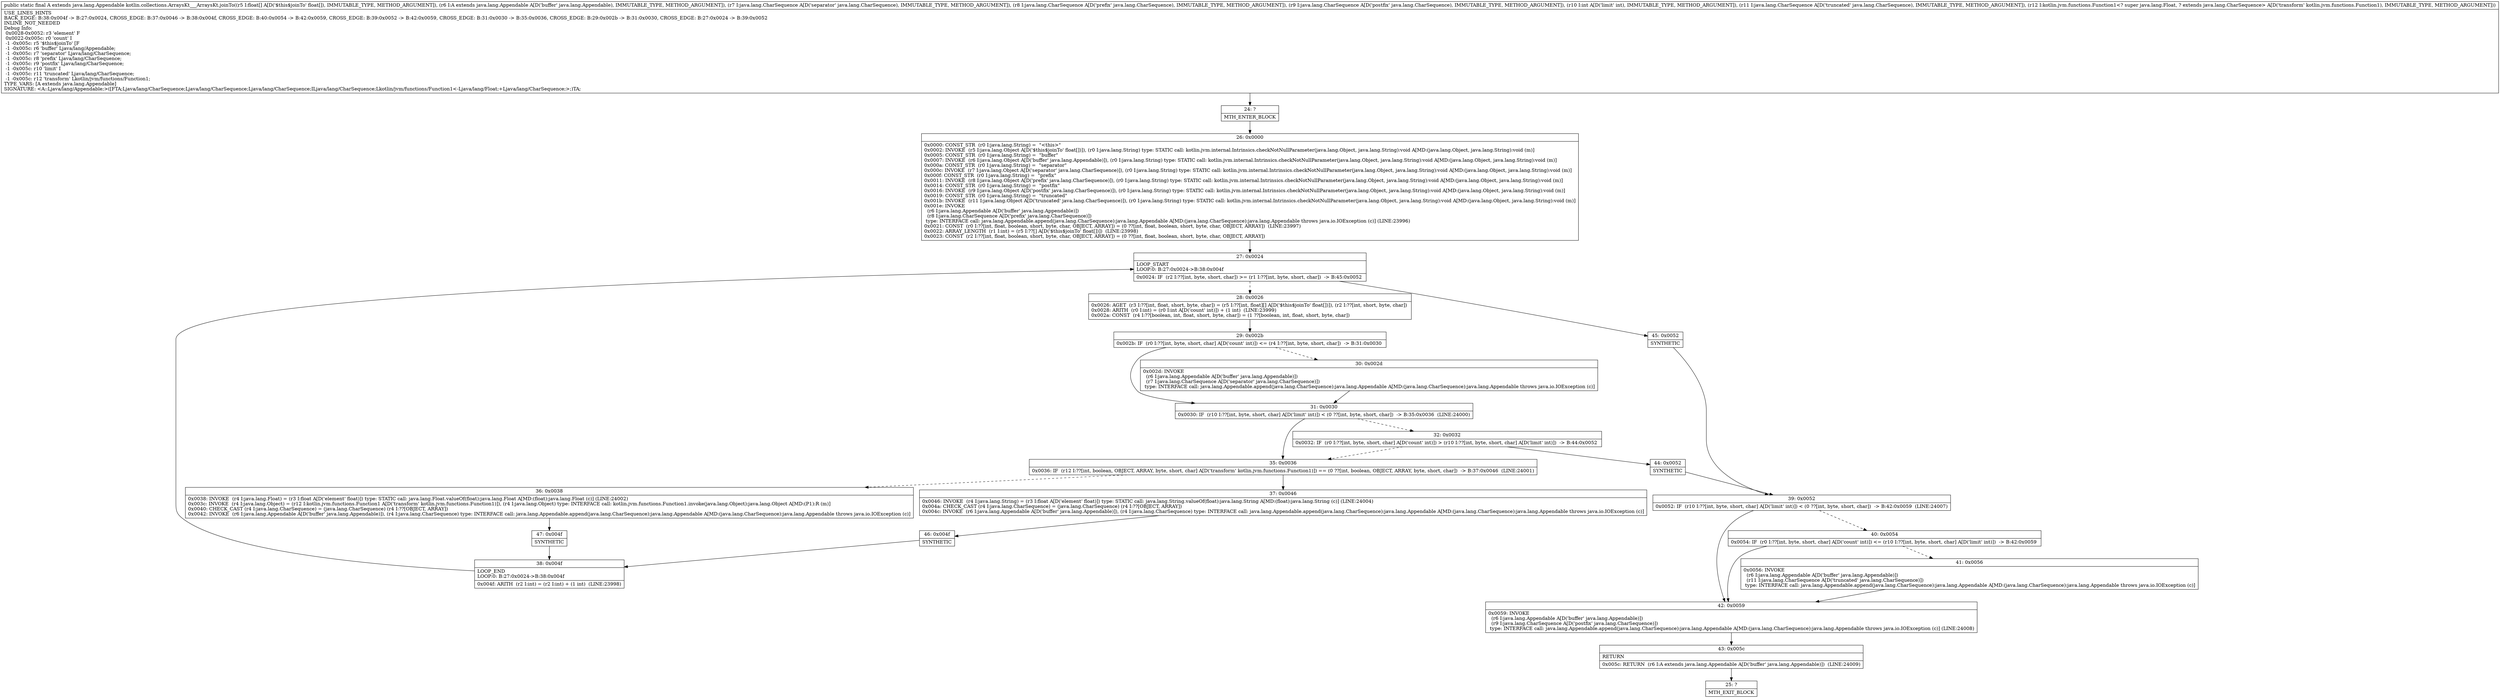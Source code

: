 digraph "CFG forkotlin.collections.ArraysKt___ArraysKt.joinTo([FLjava\/lang\/Appendable;Ljava\/lang\/CharSequence;Ljava\/lang\/CharSequence;Ljava\/lang\/CharSequence;ILjava\/lang\/CharSequence;Lkotlin\/jvm\/functions\/Function1;)Ljava\/lang\/Appendable;" {
Node_24 [shape=record,label="{24\:\ ?|MTH_ENTER_BLOCK\l}"];
Node_26 [shape=record,label="{26\:\ 0x0000|0x0000: CONST_STR  (r0 I:java.lang.String) =  \"\<this\>\" \l0x0002: INVOKE  (r5 I:java.lang.Object A[D('$this$joinTo' float[])]), (r0 I:java.lang.String) type: STATIC call: kotlin.jvm.internal.Intrinsics.checkNotNullParameter(java.lang.Object, java.lang.String):void A[MD:(java.lang.Object, java.lang.String):void (m)]\l0x0005: CONST_STR  (r0 I:java.lang.String) =  \"buffer\" \l0x0007: INVOKE  (r6 I:java.lang.Object A[D('buffer' java.lang.Appendable)]), (r0 I:java.lang.String) type: STATIC call: kotlin.jvm.internal.Intrinsics.checkNotNullParameter(java.lang.Object, java.lang.String):void A[MD:(java.lang.Object, java.lang.String):void (m)]\l0x000a: CONST_STR  (r0 I:java.lang.String) =  \"separator\" \l0x000c: INVOKE  (r7 I:java.lang.Object A[D('separator' java.lang.CharSequence)]), (r0 I:java.lang.String) type: STATIC call: kotlin.jvm.internal.Intrinsics.checkNotNullParameter(java.lang.Object, java.lang.String):void A[MD:(java.lang.Object, java.lang.String):void (m)]\l0x000f: CONST_STR  (r0 I:java.lang.String) =  \"prefix\" \l0x0011: INVOKE  (r8 I:java.lang.Object A[D('prefix' java.lang.CharSequence)]), (r0 I:java.lang.String) type: STATIC call: kotlin.jvm.internal.Intrinsics.checkNotNullParameter(java.lang.Object, java.lang.String):void A[MD:(java.lang.Object, java.lang.String):void (m)]\l0x0014: CONST_STR  (r0 I:java.lang.String) =  \"postfix\" \l0x0016: INVOKE  (r9 I:java.lang.Object A[D('postfix' java.lang.CharSequence)]), (r0 I:java.lang.String) type: STATIC call: kotlin.jvm.internal.Intrinsics.checkNotNullParameter(java.lang.Object, java.lang.String):void A[MD:(java.lang.Object, java.lang.String):void (m)]\l0x0019: CONST_STR  (r0 I:java.lang.String) =  \"truncated\" \l0x001b: INVOKE  (r11 I:java.lang.Object A[D('truncated' java.lang.CharSequence)]), (r0 I:java.lang.String) type: STATIC call: kotlin.jvm.internal.Intrinsics.checkNotNullParameter(java.lang.Object, java.lang.String):void A[MD:(java.lang.Object, java.lang.String):void (m)]\l0x001e: INVOKE  \l  (r6 I:java.lang.Appendable A[D('buffer' java.lang.Appendable)])\l  (r8 I:java.lang.CharSequence A[D('prefix' java.lang.CharSequence)])\l type: INTERFACE call: java.lang.Appendable.append(java.lang.CharSequence):java.lang.Appendable A[MD:(java.lang.CharSequence):java.lang.Appendable throws java.io.IOException (c)] (LINE:23996)\l0x0021: CONST  (r0 I:??[int, float, boolean, short, byte, char, OBJECT, ARRAY]) = (0 ??[int, float, boolean, short, byte, char, OBJECT, ARRAY])  (LINE:23997)\l0x0022: ARRAY_LENGTH  (r1 I:int) = (r5 I:??[] A[D('$this$joinTo' float[])])  (LINE:23998)\l0x0023: CONST  (r2 I:??[int, float, boolean, short, byte, char, OBJECT, ARRAY]) = (0 ??[int, float, boolean, short, byte, char, OBJECT, ARRAY]) \l}"];
Node_27 [shape=record,label="{27\:\ 0x0024|LOOP_START\lLOOP:0: B:27:0x0024\-\>B:38:0x004f\l|0x0024: IF  (r2 I:??[int, byte, short, char]) \>= (r1 I:??[int, byte, short, char])  \-\> B:45:0x0052 \l}"];
Node_28 [shape=record,label="{28\:\ 0x0026|0x0026: AGET  (r3 I:??[int, float, short, byte, char]) = (r5 I:??[int, float][] A[D('$this$joinTo' float[])]), (r2 I:??[int, short, byte, char]) \l0x0028: ARITH  (r0 I:int) = (r0 I:int A[D('count' int)]) + (1 int)  (LINE:23999)\l0x002a: CONST  (r4 I:??[boolean, int, float, short, byte, char]) = (1 ??[boolean, int, float, short, byte, char]) \l}"];
Node_29 [shape=record,label="{29\:\ 0x002b|0x002b: IF  (r0 I:??[int, byte, short, char] A[D('count' int)]) \<= (r4 I:??[int, byte, short, char])  \-\> B:31:0x0030 \l}"];
Node_30 [shape=record,label="{30\:\ 0x002d|0x002d: INVOKE  \l  (r6 I:java.lang.Appendable A[D('buffer' java.lang.Appendable)])\l  (r7 I:java.lang.CharSequence A[D('separator' java.lang.CharSequence)])\l type: INTERFACE call: java.lang.Appendable.append(java.lang.CharSequence):java.lang.Appendable A[MD:(java.lang.CharSequence):java.lang.Appendable throws java.io.IOException (c)]\l}"];
Node_31 [shape=record,label="{31\:\ 0x0030|0x0030: IF  (r10 I:??[int, byte, short, char] A[D('limit' int)]) \< (0 ??[int, byte, short, char])  \-\> B:35:0x0036  (LINE:24000)\l}"];
Node_32 [shape=record,label="{32\:\ 0x0032|0x0032: IF  (r0 I:??[int, byte, short, char] A[D('count' int)]) \> (r10 I:??[int, byte, short, char] A[D('limit' int)])  \-\> B:44:0x0052 \l}"];
Node_44 [shape=record,label="{44\:\ 0x0052|SYNTHETIC\l}"];
Node_39 [shape=record,label="{39\:\ 0x0052|0x0052: IF  (r10 I:??[int, byte, short, char] A[D('limit' int)]) \< (0 ??[int, byte, short, char])  \-\> B:42:0x0059  (LINE:24007)\l}"];
Node_40 [shape=record,label="{40\:\ 0x0054|0x0054: IF  (r0 I:??[int, byte, short, char] A[D('count' int)]) \<= (r10 I:??[int, byte, short, char] A[D('limit' int)])  \-\> B:42:0x0059 \l}"];
Node_41 [shape=record,label="{41\:\ 0x0056|0x0056: INVOKE  \l  (r6 I:java.lang.Appendable A[D('buffer' java.lang.Appendable)])\l  (r11 I:java.lang.CharSequence A[D('truncated' java.lang.CharSequence)])\l type: INTERFACE call: java.lang.Appendable.append(java.lang.CharSequence):java.lang.Appendable A[MD:(java.lang.CharSequence):java.lang.Appendable throws java.io.IOException (c)]\l}"];
Node_42 [shape=record,label="{42\:\ 0x0059|0x0059: INVOKE  \l  (r6 I:java.lang.Appendable A[D('buffer' java.lang.Appendable)])\l  (r9 I:java.lang.CharSequence A[D('postfix' java.lang.CharSequence)])\l type: INTERFACE call: java.lang.Appendable.append(java.lang.CharSequence):java.lang.Appendable A[MD:(java.lang.CharSequence):java.lang.Appendable throws java.io.IOException (c)] (LINE:24008)\l}"];
Node_43 [shape=record,label="{43\:\ 0x005c|RETURN\l|0x005c: RETURN  (r6 I:A extends java.lang.Appendable A[D('buffer' java.lang.Appendable)])  (LINE:24009)\l}"];
Node_25 [shape=record,label="{25\:\ ?|MTH_EXIT_BLOCK\l}"];
Node_35 [shape=record,label="{35\:\ 0x0036|0x0036: IF  (r12 I:??[int, boolean, OBJECT, ARRAY, byte, short, char] A[D('transform' kotlin.jvm.functions.Function1)]) == (0 ??[int, boolean, OBJECT, ARRAY, byte, short, char])  \-\> B:37:0x0046  (LINE:24001)\l}"];
Node_36 [shape=record,label="{36\:\ 0x0038|0x0038: INVOKE  (r4 I:java.lang.Float) = (r3 I:float A[D('element' float)]) type: STATIC call: java.lang.Float.valueOf(float):java.lang.Float A[MD:(float):java.lang.Float (c)] (LINE:24002)\l0x003c: INVOKE  (r4 I:java.lang.Object) = (r12 I:kotlin.jvm.functions.Function1 A[D('transform' kotlin.jvm.functions.Function1)]), (r4 I:java.lang.Object) type: INTERFACE call: kotlin.jvm.functions.Function1.invoke(java.lang.Object):java.lang.Object A[MD:(P1):R (m)]\l0x0040: CHECK_CAST (r4 I:java.lang.CharSequence) = (java.lang.CharSequence) (r4 I:??[OBJECT, ARRAY]) \l0x0042: INVOKE  (r6 I:java.lang.Appendable A[D('buffer' java.lang.Appendable)]), (r4 I:java.lang.CharSequence) type: INTERFACE call: java.lang.Appendable.append(java.lang.CharSequence):java.lang.Appendable A[MD:(java.lang.CharSequence):java.lang.Appendable throws java.io.IOException (c)]\l}"];
Node_47 [shape=record,label="{47\:\ 0x004f|SYNTHETIC\l}"];
Node_38 [shape=record,label="{38\:\ 0x004f|LOOP_END\lLOOP:0: B:27:0x0024\-\>B:38:0x004f\l|0x004f: ARITH  (r2 I:int) = (r2 I:int) + (1 int)  (LINE:23998)\l}"];
Node_37 [shape=record,label="{37\:\ 0x0046|0x0046: INVOKE  (r4 I:java.lang.String) = (r3 I:float A[D('element' float)]) type: STATIC call: java.lang.String.valueOf(float):java.lang.String A[MD:(float):java.lang.String (c)] (LINE:24004)\l0x004a: CHECK_CAST (r4 I:java.lang.CharSequence) = (java.lang.CharSequence) (r4 I:??[OBJECT, ARRAY]) \l0x004c: INVOKE  (r6 I:java.lang.Appendable A[D('buffer' java.lang.Appendable)]), (r4 I:java.lang.CharSequence) type: INTERFACE call: java.lang.Appendable.append(java.lang.CharSequence):java.lang.Appendable A[MD:(java.lang.CharSequence):java.lang.Appendable throws java.io.IOException (c)]\l}"];
Node_46 [shape=record,label="{46\:\ 0x004f|SYNTHETIC\l}"];
Node_45 [shape=record,label="{45\:\ 0x0052|SYNTHETIC\l}"];
MethodNode[shape=record,label="{public static final A extends java.lang.Appendable kotlin.collections.ArraysKt___ArraysKt.joinTo((r5 I:float[] A[D('$this$joinTo' float[]), IMMUTABLE_TYPE, METHOD_ARGUMENT]), (r6 I:A extends java.lang.Appendable A[D('buffer' java.lang.Appendable), IMMUTABLE_TYPE, METHOD_ARGUMENT]), (r7 I:java.lang.CharSequence A[D('separator' java.lang.CharSequence), IMMUTABLE_TYPE, METHOD_ARGUMENT]), (r8 I:java.lang.CharSequence A[D('prefix' java.lang.CharSequence), IMMUTABLE_TYPE, METHOD_ARGUMENT]), (r9 I:java.lang.CharSequence A[D('postfix' java.lang.CharSequence), IMMUTABLE_TYPE, METHOD_ARGUMENT]), (r10 I:int A[D('limit' int), IMMUTABLE_TYPE, METHOD_ARGUMENT]), (r11 I:java.lang.CharSequence A[D('truncated' java.lang.CharSequence), IMMUTABLE_TYPE, METHOD_ARGUMENT]), (r12 I:kotlin.jvm.functions.Function1\<? super java.lang.Float, ? extends java.lang.CharSequence\> A[D('transform' kotlin.jvm.functions.Function1), IMMUTABLE_TYPE, METHOD_ARGUMENT]))  | USE_LINES_HINTS\lBACK_EDGE: B:38:0x004f \-\> B:27:0x0024, CROSS_EDGE: B:37:0x0046 \-\> B:38:0x004f, CROSS_EDGE: B:40:0x0054 \-\> B:42:0x0059, CROSS_EDGE: B:39:0x0052 \-\> B:42:0x0059, CROSS_EDGE: B:31:0x0030 \-\> B:35:0x0036, CROSS_EDGE: B:29:0x002b \-\> B:31:0x0030, CROSS_EDGE: B:27:0x0024 \-\> B:39:0x0052\lINLINE_NOT_NEEDED\lDebug Info:\l  0x0028\-0x0052: r3 'element' F\l  0x0022\-0x005c: r0 'count' I\l  \-1 \-0x005c: r5 '$this$joinTo' [F\l  \-1 \-0x005c: r6 'buffer' Ljava\/lang\/Appendable;\l  \-1 \-0x005c: r7 'separator' Ljava\/lang\/CharSequence;\l  \-1 \-0x005c: r8 'prefix' Ljava\/lang\/CharSequence;\l  \-1 \-0x005c: r9 'postfix' Ljava\/lang\/CharSequence;\l  \-1 \-0x005c: r10 'limit' I\l  \-1 \-0x005c: r11 'truncated' Ljava\/lang\/CharSequence;\l  \-1 \-0x005c: r12 'transform' Lkotlin\/jvm\/functions\/Function1;\lTYPE_VARS: [A extends java.lang.Appendable]\lSIGNATURE: \<A::Ljava\/lang\/Appendable;\>([FTA;Ljava\/lang\/CharSequence;Ljava\/lang\/CharSequence;Ljava\/lang\/CharSequence;ILjava\/lang\/CharSequence;Lkotlin\/jvm\/functions\/Function1\<\-Ljava\/lang\/Float;+Ljava\/lang\/CharSequence;\>;)TA;\l}"];
MethodNode -> Node_24;Node_24 -> Node_26;
Node_26 -> Node_27;
Node_27 -> Node_28[style=dashed];
Node_27 -> Node_45;
Node_28 -> Node_29;
Node_29 -> Node_30[style=dashed];
Node_29 -> Node_31;
Node_30 -> Node_31;
Node_31 -> Node_32[style=dashed];
Node_31 -> Node_35;
Node_32 -> Node_35[style=dashed];
Node_32 -> Node_44;
Node_44 -> Node_39;
Node_39 -> Node_40[style=dashed];
Node_39 -> Node_42;
Node_40 -> Node_41[style=dashed];
Node_40 -> Node_42;
Node_41 -> Node_42;
Node_42 -> Node_43;
Node_43 -> Node_25;
Node_35 -> Node_36[style=dashed];
Node_35 -> Node_37;
Node_36 -> Node_47;
Node_47 -> Node_38;
Node_38 -> Node_27;
Node_37 -> Node_46;
Node_46 -> Node_38;
Node_45 -> Node_39;
}


